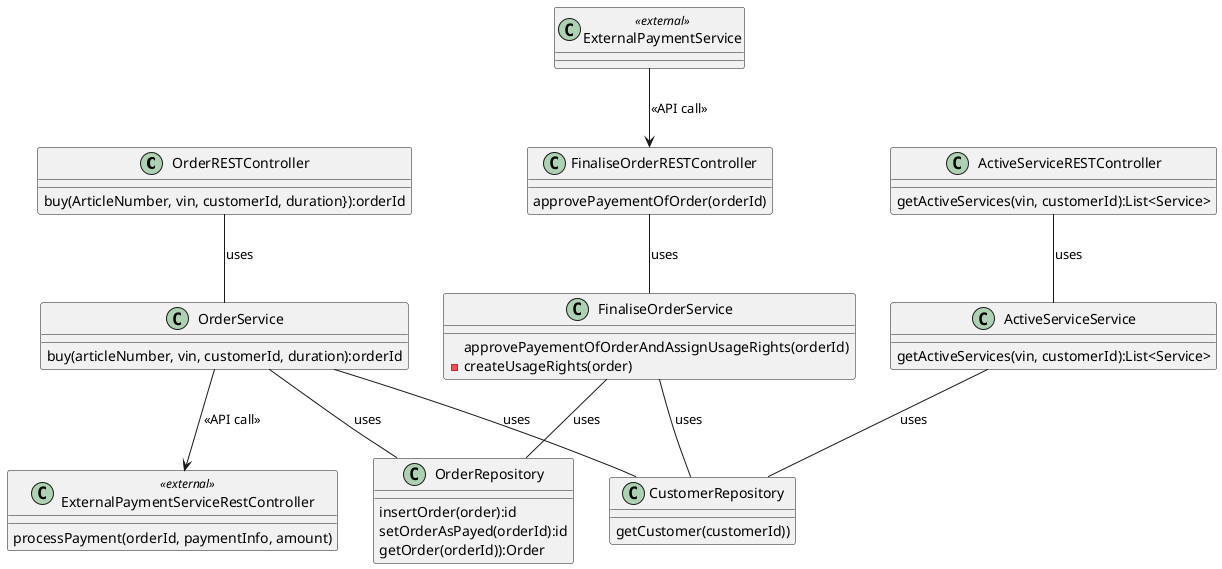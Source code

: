 @startuml

'''''' Order
class OrderRESTController{
    buy(ArticleNumber, vin, customerId, duration}):orderId
}
class OrderService {
    buy(articleNumber, vin, customerId, duration):orderId
}
class CustomerRepository {
    getCustomer(customerId))
}

class OrderRepository{
    insertOrder(order):id
    setOrderAsPayed(orderId):id
    getOrder(orderId)):Order
}
class ExternalPaymentServiceRestController <<external>> {
    processPayment(orderId, paymentInfo, amount)
}

OrderService --> ExternalPaymentServiceRestController : <<API call>>
OrderService -- CustomerRepository : uses
OrderRESTController -- OrderService : uses
OrderService -- OrderRepository: uses

'''''' FinaliseOrder
class ExternalPaymentService <<external>>
class FinaliseOrderRESTController{
    approvePayementOfOrder(orderId)
}
class FinaliseOrderService {
    approvePayementOfOrderAndAssignUsageRights(orderId)
    -createUsageRights(order)
}
ExternalPaymentService--> FinaliseOrderRESTController: <<API call>>
FinaliseOrderRESTController -- FinaliseOrderService : uses
FinaliseOrderService -- OrderRepository: uses
FinaliseOrderService -- CustomerRepository: uses

'''''' ActiveServices
class ActiveServiceRESTController{
    getActiveServices(vin, customerId):List<Service>
}
class ActiveServiceService{
    getActiveServices(vin, customerId):List<Service>
}
ActiveServiceService -- CustomerRepository: uses
ActiveServiceRESTController -- ActiveServiceService : uses

@enduml
